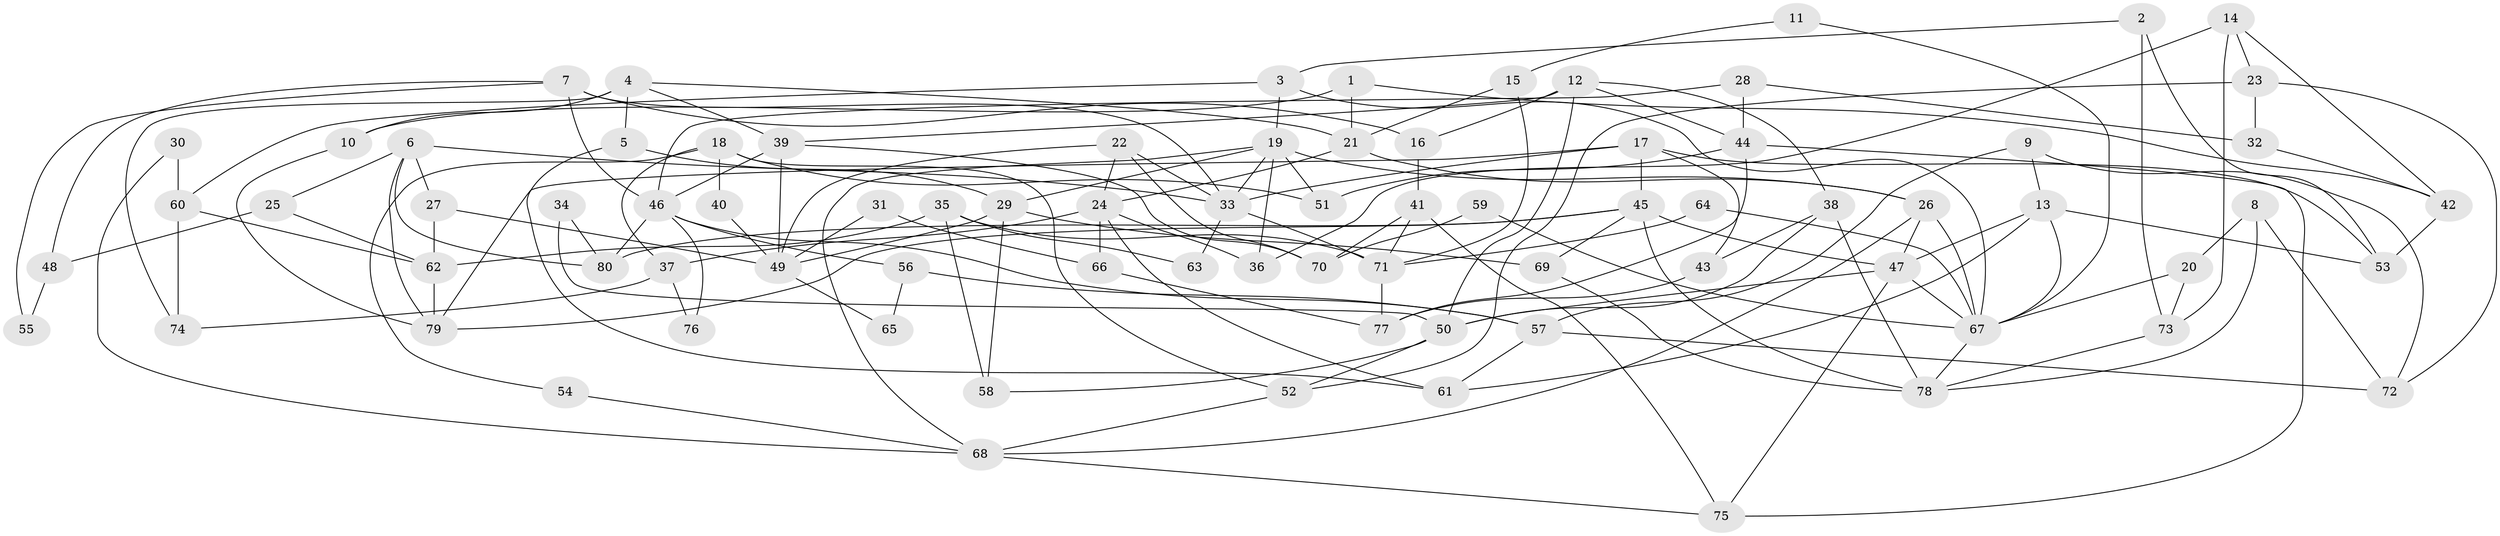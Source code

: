 // Generated by graph-tools (version 1.1) at 2025/15/03/09/25 04:15:19]
// undirected, 80 vertices, 160 edges
graph export_dot {
graph [start="1"]
  node [color=gray90,style=filled];
  1;
  2;
  3;
  4;
  5;
  6;
  7;
  8;
  9;
  10;
  11;
  12;
  13;
  14;
  15;
  16;
  17;
  18;
  19;
  20;
  21;
  22;
  23;
  24;
  25;
  26;
  27;
  28;
  29;
  30;
  31;
  32;
  33;
  34;
  35;
  36;
  37;
  38;
  39;
  40;
  41;
  42;
  43;
  44;
  45;
  46;
  47;
  48;
  49;
  50;
  51;
  52;
  53;
  54;
  55;
  56;
  57;
  58;
  59;
  60;
  61;
  62;
  63;
  64;
  65;
  66;
  67;
  68;
  69;
  70;
  71;
  72;
  73;
  74;
  75;
  76;
  77;
  78;
  79;
  80;
  1 -- 10;
  1 -- 21;
  1 -- 42;
  2 -- 53;
  2 -- 3;
  2 -- 73;
  3 -- 19;
  3 -- 67;
  3 -- 60;
  4 -- 5;
  4 -- 21;
  4 -- 10;
  4 -- 39;
  4 -- 74;
  5 -- 61;
  5 -- 29;
  6 -- 27;
  6 -- 80;
  6 -- 25;
  6 -- 33;
  6 -- 79;
  7 -- 33;
  7 -- 46;
  7 -- 16;
  7 -- 48;
  7 -- 55;
  8 -- 78;
  8 -- 20;
  8 -- 72;
  9 -- 72;
  9 -- 13;
  9 -- 57;
  10 -- 79;
  11 -- 67;
  11 -- 15;
  12 -- 39;
  12 -- 16;
  12 -- 38;
  12 -- 44;
  12 -- 50;
  13 -- 67;
  13 -- 47;
  13 -- 53;
  13 -- 61;
  14 -- 42;
  14 -- 73;
  14 -- 23;
  14 -- 36;
  15 -- 71;
  15 -- 21;
  16 -- 41;
  17 -- 79;
  17 -- 33;
  17 -- 43;
  17 -- 45;
  17 -- 53;
  18 -- 52;
  18 -- 51;
  18 -- 37;
  18 -- 40;
  18 -- 54;
  19 -- 26;
  19 -- 68;
  19 -- 29;
  19 -- 33;
  19 -- 36;
  19 -- 51;
  20 -- 73;
  20 -- 67;
  21 -- 24;
  21 -- 26;
  22 -- 49;
  22 -- 33;
  22 -- 24;
  22 -- 70;
  23 -- 72;
  23 -- 32;
  23 -- 52;
  24 -- 36;
  24 -- 37;
  24 -- 61;
  24 -- 66;
  25 -- 62;
  25 -- 48;
  26 -- 68;
  26 -- 47;
  26 -- 67;
  27 -- 49;
  27 -- 62;
  28 -- 44;
  28 -- 32;
  28 -- 46;
  29 -- 58;
  29 -- 49;
  29 -- 69;
  30 -- 60;
  30 -- 68;
  31 -- 49;
  31 -- 66;
  32 -- 42;
  33 -- 63;
  33 -- 71;
  34 -- 50;
  34 -- 80;
  35 -- 62;
  35 -- 71;
  35 -- 58;
  35 -- 63;
  37 -- 74;
  37 -- 76;
  38 -- 50;
  38 -- 43;
  38 -- 78;
  39 -- 46;
  39 -- 49;
  39 -- 70;
  40 -- 49;
  41 -- 70;
  41 -- 75;
  41 -- 71;
  42 -- 53;
  43 -- 77;
  44 -- 77;
  44 -- 51;
  44 -- 75;
  45 -- 69;
  45 -- 47;
  45 -- 78;
  45 -- 79;
  45 -- 80;
  46 -- 57;
  46 -- 56;
  46 -- 76;
  46 -- 80;
  47 -- 67;
  47 -- 50;
  47 -- 75;
  48 -- 55;
  49 -- 65;
  50 -- 52;
  50 -- 58;
  52 -- 68;
  54 -- 68;
  56 -- 57;
  56 -- 65;
  57 -- 61;
  57 -- 72;
  59 -- 70;
  59 -- 67;
  60 -- 74;
  60 -- 62;
  62 -- 79;
  64 -- 71;
  64 -- 67;
  66 -- 77;
  67 -- 78;
  68 -- 75;
  69 -- 78;
  71 -- 77;
  73 -- 78;
}
